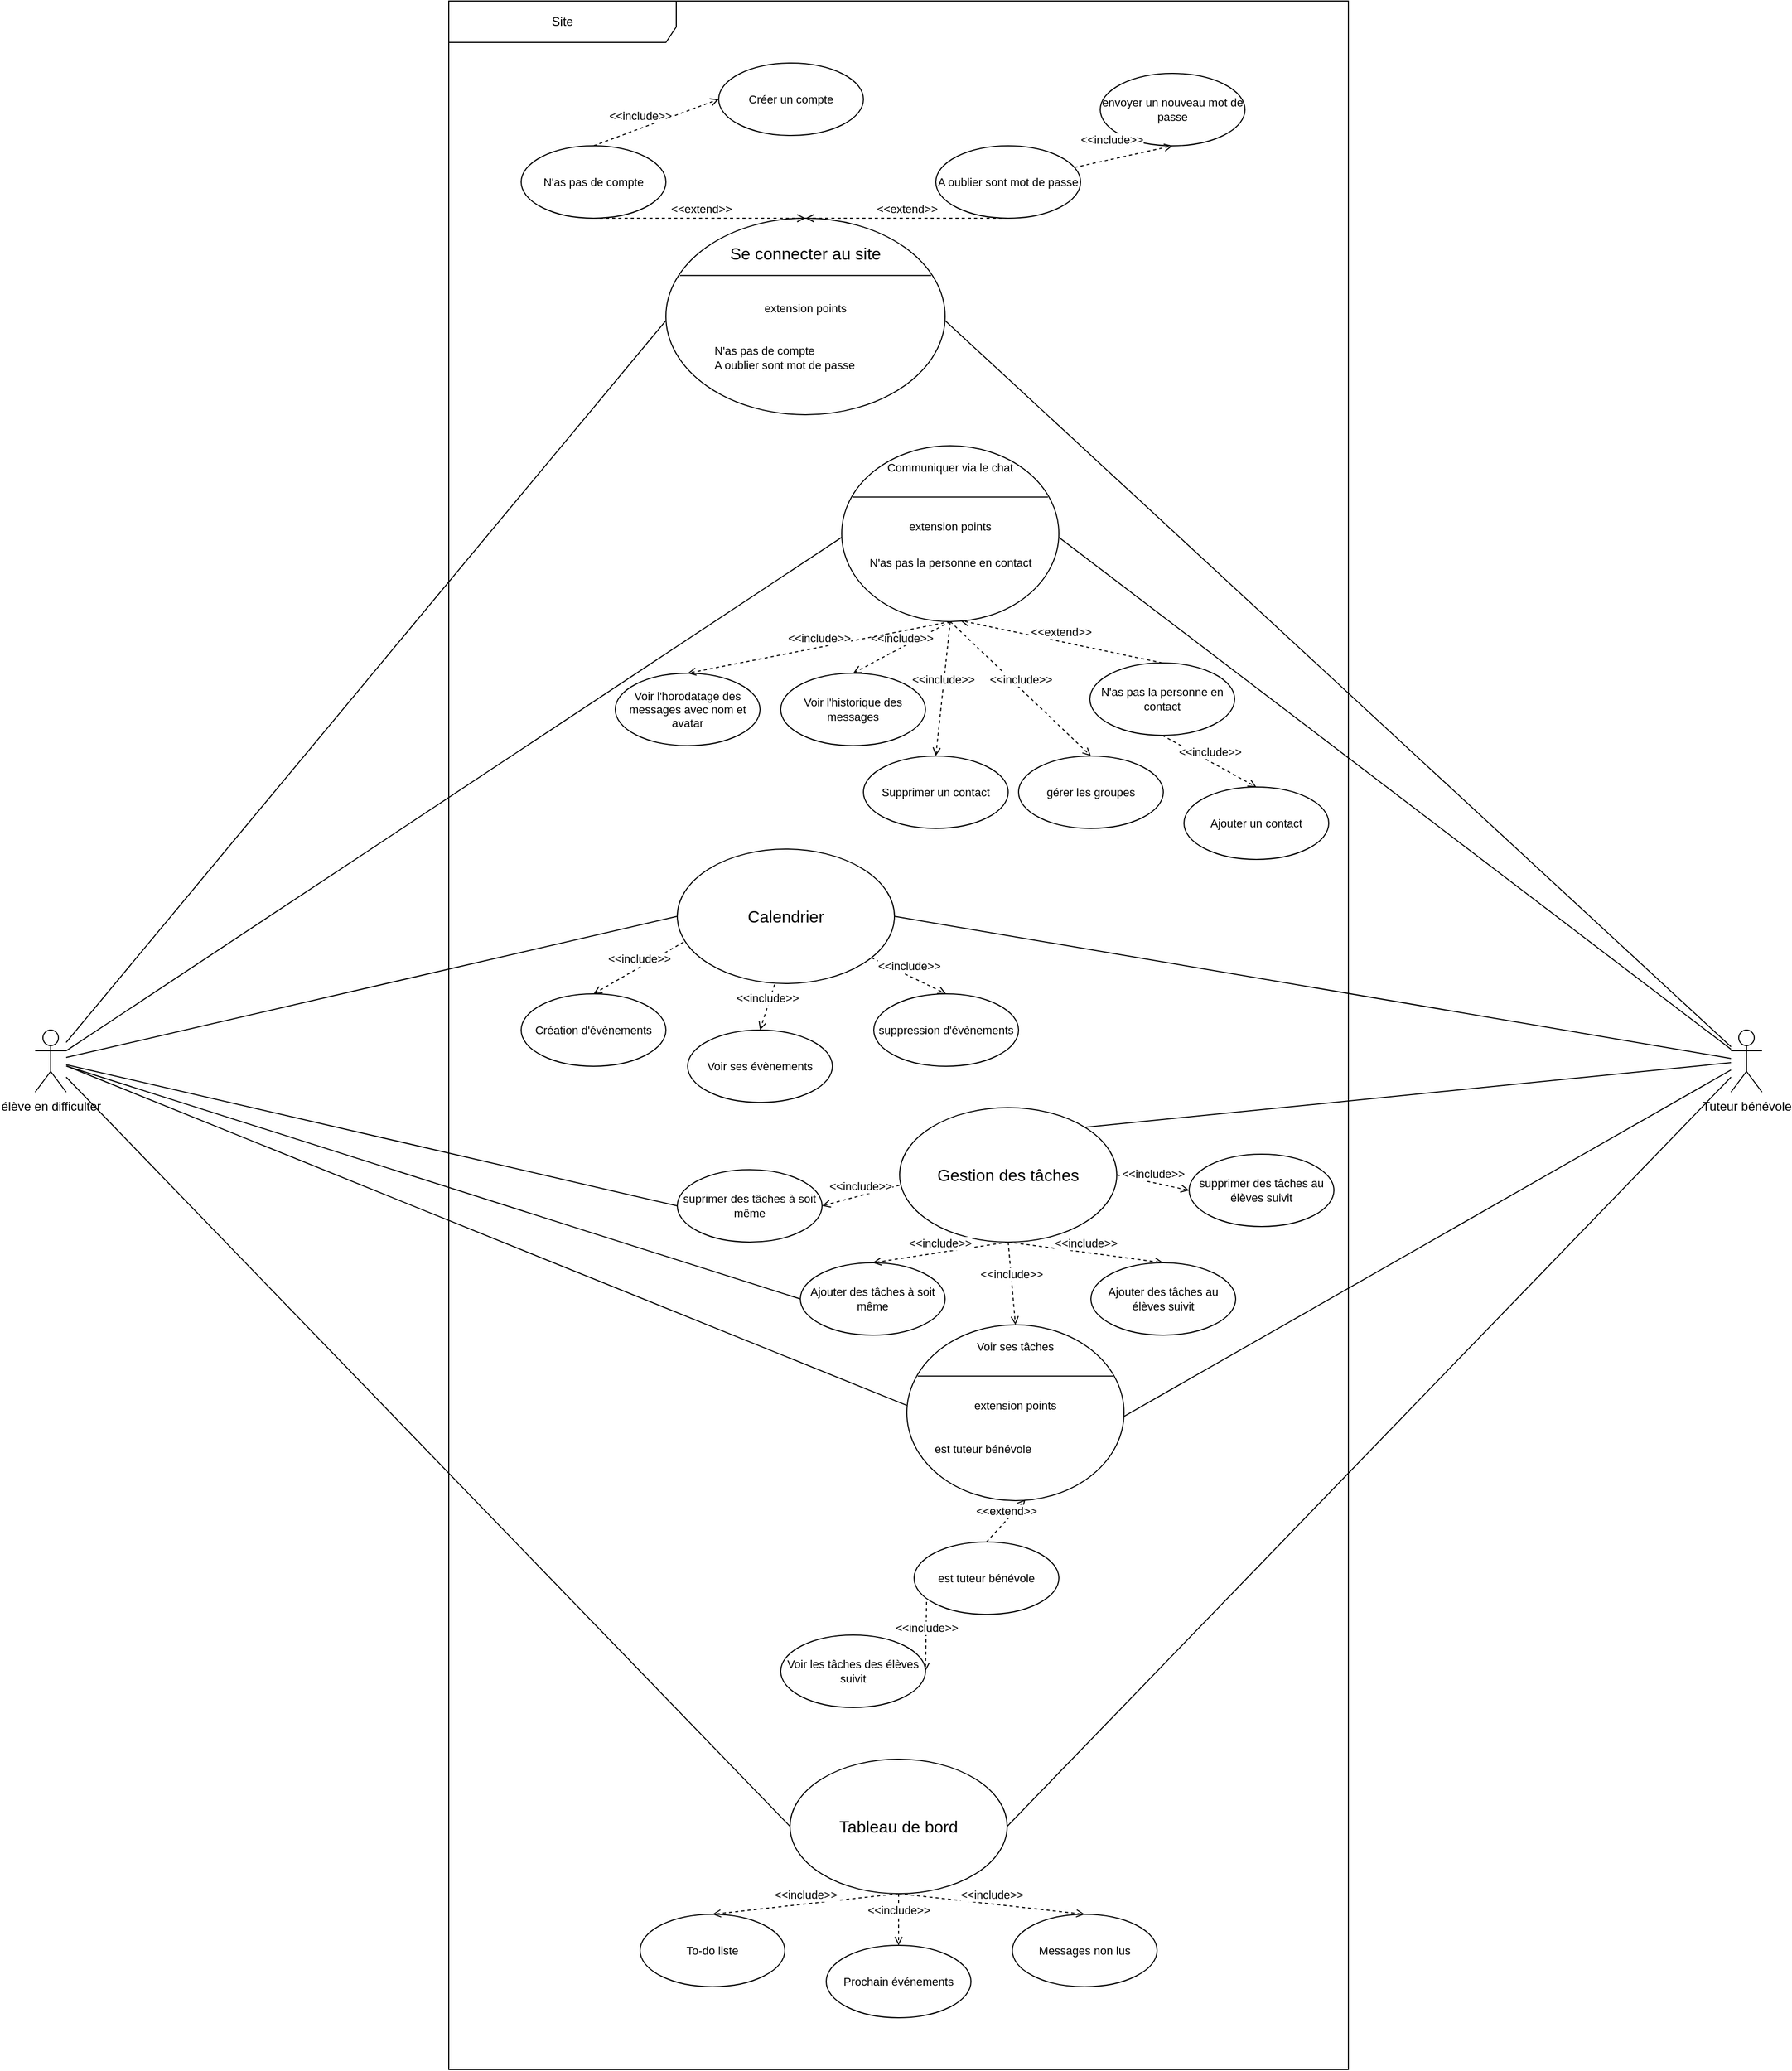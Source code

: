 <mxfile version="21.6.5" type="github">
  <diagram name="Page-1" id="kGMyGou1nUePbA4EINrC">
    <mxGraphModel dx="7209" dy="8065" grid="1" gridSize="10" guides="1" tooltips="1" connect="1" arrows="1" fold="1" page="1" pageScale="1" pageWidth="827" pageHeight="1169" math="0" shadow="0">
      <root>
        <mxCell id="0" />
        <mxCell id="1" parent="0" />
        <mxCell id="mz7fUr0vwj-igbSiduvv-72" style="edgeStyle=none;shape=connector;rounded=0;orthogonalLoop=1;jettySize=auto;html=1;labelBackgroundColor=default;strokeColor=default;fontFamily=Helvetica;fontSize=11;fontColor=default;endArrow=none;endFill=0;entryX=0;entryY=0.75;entryDx=0;entryDy=0;" parent="1" source="mz7fUr0vwj-igbSiduvv-27" target="mz7fUr0vwj-igbSiduvv-77" edge="1">
          <mxGeometry relative="1" as="geometry" />
        </mxCell>
        <mxCell id="mz7fUr0vwj-igbSiduvv-88" style="edgeStyle=none;shape=connector;rounded=0;orthogonalLoop=1;jettySize=auto;html=1;labelBackgroundColor=default;strokeColor=default;fontFamily=Helvetica;fontSize=11;fontColor=default;endArrow=none;endFill=0;entryX=0;entryY=0.75;entryDx=0;entryDy=0;" parent="1" source="mz7fUr0vwj-igbSiduvv-27" target="mz7fUr0vwj-igbSiduvv-98" edge="1">
          <mxGeometry relative="1" as="geometry">
            <mxPoint x="-4521" y="-6325" as="targetPoint" />
          </mxGeometry>
        </mxCell>
        <mxCell id="mz7fUr0vwj-igbSiduvv-108" style="edgeStyle=none;shape=connector;rounded=0;orthogonalLoop=1;jettySize=auto;html=1;entryX=0;entryY=0.5;entryDx=0;entryDy=0;labelBackgroundColor=default;strokeColor=default;fontFamily=Helvetica;fontSize=11;fontColor=default;endArrow=none;endFill=0;" parent="1" source="mz7fUr0vwj-igbSiduvv-27" target="mz7fUr0vwj-igbSiduvv-107" edge="1">
          <mxGeometry relative="1" as="geometry" />
        </mxCell>
        <mxCell id="mz7fUr0vwj-igbSiduvv-115" style="edgeStyle=none;shape=connector;rounded=0;orthogonalLoop=1;jettySize=auto;html=1;entryX=0;entryY=0.5;entryDx=0;entryDy=0;labelBackgroundColor=default;strokeColor=default;fontFamily=Helvetica;fontSize=11;fontColor=default;endArrow=none;endFill=0;" parent="1" source="mz7fUr0vwj-igbSiduvv-27" target="mz7fUr0vwj-igbSiduvv-123" edge="1">
          <mxGeometry relative="1" as="geometry" />
        </mxCell>
        <mxCell id="mz7fUr0vwj-igbSiduvv-131" style="edgeStyle=none;shape=connector;rounded=0;orthogonalLoop=1;jettySize=auto;html=1;entryX=0;entryY=0.5;entryDx=0;entryDy=0;labelBackgroundColor=default;strokeColor=default;fontFamily=Helvetica;fontSize=11;fontColor=default;endArrow=none;endFill=0;" parent="1" source="mz7fUr0vwj-igbSiduvv-27" target="mz7fUr0vwj-igbSiduvv-126" edge="1">
          <mxGeometry relative="1" as="geometry" />
        </mxCell>
        <mxCell id="PtBrqgCSeQPrA5Cdtxjb-3" style="edgeStyle=none;rounded=0;orthogonalLoop=1;jettySize=auto;html=1;entryX=0;entryY=0.5;entryDx=0;entryDy=0;endArrow=none;endFill=0;" parent="1" source="mz7fUr0vwj-igbSiduvv-27" target="7Gyq6XEsd6AoXlAxy5yO-7" edge="1">
          <mxGeometry relative="1" as="geometry" />
        </mxCell>
        <mxCell id="mz7fUr0vwj-igbSiduvv-27" value="élève en difficulter" style="shape=umlActor;verticalLabelPosition=bottom;verticalAlign=top;html=1;" parent="1" vertex="1">
          <mxGeometry x="-5391" y="-5965" width="30" height="60" as="geometry" />
        </mxCell>
        <mxCell id="mz7fUr0vwj-igbSiduvv-29" value="&lt;div&gt;Site&lt;/div&gt;" style="shape=umlFrame;whiteSpace=wrap;html=1;pointerEvents=0;width=220;height=40;connectable=0;" parent="1" vertex="1">
          <mxGeometry x="-4991" y="-6960" width="870" height="2000" as="geometry" />
        </mxCell>
        <mxCell id="mz7fUr0vwj-igbSiduvv-73" style="edgeStyle=none;shape=connector;rounded=0;orthogonalLoop=1;jettySize=auto;html=1;entryX=1;entryY=0.75;entryDx=0;entryDy=0;labelBackgroundColor=default;strokeColor=default;fontFamily=Helvetica;fontSize=11;fontColor=default;endArrow=none;endFill=0;" parent="1" source="mz7fUr0vwj-igbSiduvv-30" target="mz7fUr0vwj-igbSiduvv-77" edge="1">
          <mxGeometry relative="1" as="geometry" />
        </mxCell>
        <mxCell id="mz7fUr0vwj-igbSiduvv-89" style="edgeStyle=none;shape=connector;rounded=0;orthogonalLoop=1;jettySize=auto;html=1;entryX=1;entryY=0.75;entryDx=0;entryDy=0;labelBackgroundColor=default;strokeColor=default;fontFamily=Helvetica;fontSize=11;fontColor=default;endArrow=none;endFill=0;" parent="1" source="mz7fUr0vwj-igbSiduvv-30" target="mz7fUr0vwj-igbSiduvv-98" edge="1">
          <mxGeometry relative="1" as="geometry">
            <mxPoint x="-4381" y="-6325" as="targetPoint" />
          </mxGeometry>
        </mxCell>
        <mxCell id="mz7fUr0vwj-igbSiduvv-109" style="edgeStyle=none;shape=connector;rounded=0;orthogonalLoop=1;jettySize=auto;html=1;entryX=1;entryY=0.5;entryDx=0;entryDy=0;labelBackgroundColor=default;strokeColor=default;fontFamily=Helvetica;fontSize=11;fontColor=default;endArrow=none;endFill=0;" parent="1" source="mz7fUr0vwj-igbSiduvv-30" target="mz7fUr0vwj-igbSiduvv-107" edge="1">
          <mxGeometry relative="1" as="geometry" />
        </mxCell>
        <mxCell id="mz7fUr0vwj-igbSiduvv-132" style="edgeStyle=none;shape=connector;rounded=0;orthogonalLoop=1;jettySize=auto;html=1;entryX=1;entryY=0.5;entryDx=0;entryDy=0;labelBackgroundColor=default;strokeColor=default;fontFamily=Helvetica;fontSize=11;fontColor=default;endArrow=none;endFill=0;" parent="1" source="mz7fUr0vwj-igbSiduvv-30" target="mz7fUr0vwj-igbSiduvv-126" edge="1">
          <mxGeometry relative="1" as="geometry" />
        </mxCell>
        <mxCell id="7Gyq6XEsd6AoXlAxy5yO-11" style="rounded=0;orthogonalLoop=1;jettySize=auto;html=1;entryX=1;entryY=0.75;entryDx=0;entryDy=0;endArrow=none;endFill=0;" parent="1" source="mz7fUr0vwj-igbSiduvv-30" target="7Gyq6XEsd6AoXlAxy5yO-15" edge="1">
          <mxGeometry relative="1" as="geometry">
            <mxPoint x="-4380" y="-5605" as="targetPoint" />
          </mxGeometry>
        </mxCell>
        <mxCell id="PtBrqgCSeQPrA5Cdtxjb-2" style="edgeStyle=none;rounded=0;orthogonalLoop=1;jettySize=auto;html=1;entryX=1;entryY=0;entryDx=0;entryDy=0;endArrow=none;endFill=0;" parent="1" source="mz7fUr0vwj-igbSiduvv-30" target="mz7fUr0vwj-igbSiduvv-114" edge="1">
          <mxGeometry relative="1" as="geometry" />
        </mxCell>
        <mxCell id="mz7fUr0vwj-igbSiduvv-30" value="Tuteur bénévole" style="shape=umlActor;verticalLabelPosition=bottom;verticalAlign=top;html=1;" parent="1" vertex="1">
          <mxGeometry x="-3751" y="-5965" width="30" height="60" as="geometry" />
        </mxCell>
        <mxCell id="mz7fUr0vwj-igbSiduvv-71" value="N&#39;as pas de compte" style="ellipse;whiteSpace=wrap;html=1;fontFamily=Helvetica;fontSize=11;fontColor=default;" parent="1" vertex="1">
          <mxGeometry x="-4921" y="-6820" width="140" height="70" as="geometry" />
        </mxCell>
        <mxCell id="mz7fUr0vwj-igbSiduvv-74" value="" style="shape=ellipse;container=1;horizontal=1;horizontalStack=0;resizeParent=1;resizeParentMax=0;resizeLast=0;html=1;dashed=0;collapsible=0;fontFamily=Helvetica;fontSize=11;fontColor=default;" parent="1" vertex="1">
          <mxGeometry x="-4781" y="-6750" width="270" height="190" as="geometry" />
        </mxCell>
        <mxCell id="mz7fUr0vwj-igbSiduvv-75" value="&lt;div style=&quot;font-size: 16px;&quot;&gt;Se connecter au site&lt;br style=&quot;font-size: 16px;&quot;&gt;&lt;/div&gt;" style="html=1;strokeColor=none;fillColor=none;align=center;verticalAlign=middle;rotatable=0;whiteSpace=wrap;fontFamily=Helvetica;fontSize=16;fontColor=default;" parent="mz7fUr0vwj-igbSiduvv-74" vertex="1">
          <mxGeometry y="10" width="270" height="47.5" as="geometry" />
        </mxCell>
        <mxCell id="mz7fUr0vwj-igbSiduvv-76" value="" style="line;strokeWidth=1;fillColor=none;rotatable=0;labelPosition=right;points=[];portConstraint=eastwest;dashed=0;resizeWidth=1;fontFamily=Helvetica;fontSize=11;fontColor=default;" parent="mz7fUr0vwj-igbSiduvv-74" vertex="1">
          <mxGeometry x="13.5" y="47.5" width="243.0" height="15.833" as="geometry" />
        </mxCell>
        <mxCell id="mz7fUr0vwj-igbSiduvv-77" value="extension points" style="text;html=1;align=center;verticalAlign=middle;rotatable=0;fillColor=none;strokeColor=none;whiteSpace=wrap;fontSize=11;fontFamily=Helvetica;fontColor=default;" parent="mz7fUr0vwj-igbSiduvv-74" vertex="1">
          <mxGeometry y="63.333" width="270" height="47.5" as="geometry" />
        </mxCell>
        <mxCell id="mz7fUr0vwj-igbSiduvv-78" value="&lt;div&gt;N&#39;as pas de compte&lt;/div&gt;&lt;div&gt;A oublier sont mot de passe&lt;br&gt;&lt;/div&gt;" style="text;html=1;align=left;verticalAlign=middle;rotatable=0;spacingLeft=25;fillColor=none;strokeColor=none;whiteSpace=wrap;fontSize=11;fontFamily=Helvetica;fontColor=default;" parent="mz7fUr0vwj-igbSiduvv-74" vertex="1">
          <mxGeometry x="20" y="110.83" width="240" height="47.5" as="geometry" />
        </mxCell>
        <mxCell id="mz7fUr0vwj-igbSiduvv-82" value="&amp;lt;&amp;lt;extend&amp;gt;&amp;gt;" style="html=1;verticalAlign=bottom;labelBackgroundColor=default;endArrow=open;endFill=0;dashed=1;rounded=0;strokeColor=default;fontFamily=Helvetica;fontSize=11;fontColor=default;shape=connector;exitX=0.5;exitY=1;exitDx=0;exitDy=0;" parent="1" source="mz7fUr0vwj-igbSiduvv-71" edge="1">
          <mxGeometry x="0.013" width="160" relative="1" as="geometry">
            <mxPoint x="-4951" y="-6550" as="sourcePoint" />
            <mxPoint x="-4646" y="-6750" as="targetPoint" />
            <mxPoint as="offset" />
          </mxGeometry>
        </mxCell>
        <mxCell id="mz7fUr0vwj-igbSiduvv-83" value="&amp;lt;&amp;lt;include&amp;gt;&amp;gt;" style="html=1;verticalAlign=bottom;labelBackgroundColor=default;endArrow=open;endFill=0;dashed=1;rounded=0;strokeColor=default;fontFamily=Helvetica;fontSize=11;fontColor=default;shape=connector;exitX=0.5;exitY=0;exitDx=0;exitDy=0;entryX=0;entryY=0.5;entryDx=0;entryDy=0;" parent="1" source="mz7fUr0vwj-igbSiduvv-71" target="mz7fUr0vwj-igbSiduvv-84" edge="1">
          <mxGeometry x="-0.232" y="3" width="160" relative="1" as="geometry">
            <mxPoint x="-4691" y="-6830" as="sourcePoint" />
            <mxPoint x="-4631" y="-6950" as="targetPoint" />
            <mxPoint as="offset" />
          </mxGeometry>
        </mxCell>
        <mxCell id="mz7fUr0vwj-igbSiduvv-84" value="Créer un compte" style="ellipse;whiteSpace=wrap;html=1;fontFamily=Helvetica;fontSize=11;fontColor=default;" parent="1" vertex="1">
          <mxGeometry x="-4730" y="-6900" width="140" height="70" as="geometry" />
        </mxCell>
        <mxCell id="mz7fUr0vwj-igbSiduvv-85" value="A oublier sont mot de passe" style="ellipse;whiteSpace=wrap;html=1;fontFamily=Helvetica;fontSize=11;fontColor=default;" parent="1" vertex="1">
          <mxGeometry x="-4520" y="-6820" width="140" height="70" as="geometry" />
        </mxCell>
        <mxCell id="mz7fUr0vwj-igbSiduvv-86" value="&amp;lt;&amp;lt;extend&amp;gt;&amp;gt;" style="html=1;verticalAlign=bottom;labelBackgroundColor=default;endArrow=open;endFill=0;dashed=1;rounded=0;strokeColor=default;fontFamily=Helvetica;fontSize=11;fontColor=default;shape=connector;entryX=0.5;entryY=0;entryDx=0;entryDy=0;exitX=0.5;exitY=1;exitDx=0;exitDy=0;" parent="1" source="mz7fUr0vwj-igbSiduvv-85" target="mz7fUr0vwj-igbSiduvv-74" edge="1">
          <mxGeometry width="160" relative="1" as="geometry">
            <mxPoint x="-4531" y="-6790" as="sourcePoint" />
            <mxPoint x="-4500" y="-6726" as="targetPoint" />
          </mxGeometry>
        </mxCell>
        <mxCell id="mz7fUr0vwj-igbSiduvv-90" value="N&#39;as pas la personne en contact" style="ellipse;whiteSpace=wrap;html=1;fontFamily=Helvetica;fontSize=11;fontColor=default;" parent="1" vertex="1">
          <mxGeometry x="-4371" y="-6320" width="140" height="70" as="geometry" />
        </mxCell>
        <mxCell id="mz7fUr0vwj-igbSiduvv-91" value="Voir l&#39;historique des messages" style="ellipse;whiteSpace=wrap;html=1;fontFamily=Helvetica;fontSize=11;fontColor=default;" parent="1" vertex="1">
          <mxGeometry x="-4670" y="-6310" width="140" height="70" as="geometry" />
        </mxCell>
        <mxCell id="mz7fUr0vwj-igbSiduvv-92" value="&amp;lt;&amp;lt;include&amp;gt;&amp;gt;" style="html=1;verticalAlign=bottom;labelBackgroundColor=default;endArrow=open;endFill=0;dashed=1;rounded=0;strokeColor=default;fontFamily=Helvetica;fontSize=11;fontColor=default;shape=connector;exitX=0.5;exitY=1;exitDx=0;exitDy=0;entryX=0.5;entryY=0;entryDx=0;entryDy=0;" parent="1" source="mz7fUr0vwj-igbSiduvv-95" target="mz7fUr0vwj-igbSiduvv-91" edge="1">
          <mxGeometry width="160" relative="1" as="geometry">
            <mxPoint x="-4501" y="-6410" as="sourcePoint" />
            <mxPoint x="-4471" y="-6320" as="targetPoint" />
          </mxGeometry>
        </mxCell>
        <mxCell id="mz7fUr0vwj-igbSiduvv-93" value="&amp;lt;&amp;lt;extend&amp;gt;&amp;gt;" style="html=1;verticalAlign=bottom;labelBackgroundColor=default;endArrow=open;endFill=0;dashed=1;rounded=0;strokeColor=default;fontFamily=Helvetica;fontSize=11;fontColor=default;shape=connector;exitX=0.5;exitY=0;exitDx=0;exitDy=0;entryX=0.546;entryY=0.994;entryDx=0;entryDy=0;entryPerimeter=0;" parent="1" source="mz7fUr0vwj-igbSiduvv-90" target="mz7fUr0vwj-igbSiduvv-95" edge="1">
          <mxGeometry width="160" relative="1" as="geometry">
            <mxPoint x="-4451" y="-6350" as="sourcePoint" />
            <mxPoint x="-4501" y="-6410" as="targetPoint" />
          </mxGeometry>
        </mxCell>
        <mxCell id="mz7fUr0vwj-igbSiduvv-94" value="Ajouter un contact" style="ellipse;whiteSpace=wrap;html=1;fontFamily=Helvetica;fontSize=11;fontColor=default;" parent="1" vertex="1">
          <mxGeometry x="-4280" y="-6200" width="140" height="70" as="geometry" />
        </mxCell>
        <mxCell id="mz7fUr0vwj-igbSiduvv-95" value="" style="shape=ellipse;container=1;horizontal=1;horizontalStack=0;resizeParent=1;resizeParentMax=0;resizeLast=0;html=1;dashed=0;collapsible=0;fontFamily=Helvetica;fontSize=11;fontColor=default;" parent="1" vertex="1">
          <mxGeometry x="-4611" y="-6530" width="210" height="170" as="geometry" />
        </mxCell>
        <mxCell id="mz7fUr0vwj-igbSiduvv-96" value="Communiquer via le chat" style="html=1;strokeColor=none;fillColor=none;align=center;verticalAlign=middle;rotatable=0;whiteSpace=wrap;fontFamily=Helvetica;fontSize=11;fontColor=default;" parent="mz7fUr0vwj-igbSiduvv-95" vertex="1">
          <mxGeometry width="210" height="42.5" as="geometry" />
        </mxCell>
        <mxCell id="mz7fUr0vwj-igbSiduvv-97" value="" style="line;strokeWidth=1;fillColor=none;rotatable=0;labelPosition=right;points=[];portConstraint=eastwest;dashed=0;resizeWidth=1;fontFamily=Helvetica;fontSize=11;fontColor=default;" parent="mz7fUr0vwj-igbSiduvv-95" vertex="1">
          <mxGeometry x="10.5" y="42.5" width="189" height="14.167" as="geometry" />
        </mxCell>
        <mxCell id="mz7fUr0vwj-igbSiduvv-98" value="extension points" style="text;html=1;align=center;verticalAlign=middle;rotatable=0;fillColor=none;strokeColor=none;whiteSpace=wrap;fontSize=11;fontFamily=Helvetica;fontColor=default;" parent="mz7fUr0vwj-igbSiduvv-95" vertex="1">
          <mxGeometry y="56.667" width="210" height="42.5" as="geometry" />
        </mxCell>
        <mxCell id="mz7fUr0vwj-igbSiduvv-99" value="&lt;div&gt;N&#39;as pas la personne en contact&lt;/div&gt;&lt;div&gt;&lt;br&gt;&lt;/div&gt;" style="text;html=1;align=left;verticalAlign=middle;rotatable=0;spacingLeft=25;fillColor=none;strokeColor=none;whiteSpace=wrap;fontSize=11;fontFamily=Helvetica;fontColor=default;" parent="mz7fUr0vwj-igbSiduvv-95" vertex="1">
          <mxGeometry y="99.167" width="210" height="42.5" as="geometry" />
        </mxCell>
        <mxCell id="mz7fUr0vwj-igbSiduvv-100" value="&amp;lt;&amp;lt;include&amp;gt;&amp;gt;" style="html=1;verticalAlign=bottom;labelBackgroundColor=default;endArrow=open;endFill=0;dashed=1;rounded=0;strokeColor=default;fontFamily=Helvetica;fontSize=11;fontColor=default;shape=connector;exitX=0.5;exitY=1;exitDx=0;exitDy=0;entryX=0.5;entryY=0;entryDx=0;entryDy=0;" parent="1" source="mz7fUr0vwj-igbSiduvv-90" target="mz7fUr0vwj-igbSiduvv-94" edge="1">
          <mxGeometry width="160" relative="1" as="geometry">
            <mxPoint x="-4356" y="-6195" as="sourcePoint" />
            <mxPoint x="-4461" y="-6105" as="targetPoint" />
          </mxGeometry>
        </mxCell>
        <mxCell id="mz7fUr0vwj-igbSiduvv-102" value="Supprimer un contact" style="ellipse;whiteSpace=wrap;html=1;fontFamily=Helvetica;fontSize=11;fontColor=default;" parent="1" vertex="1">
          <mxGeometry x="-4590" y="-6230" width="140" height="70" as="geometry" />
        </mxCell>
        <mxCell id="mz7fUr0vwj-igbSiduvv-103" value="&amp;lt;&amp;lt;include&amp;gt;&amp;gt;" style="html=1;verticalAlign=bottom;labelBackgroundColor=default;endArrow=open;endFill=0;dashed=1;rounded=0;strokeColor=default;fontFamily=Helvetica;fontSize=11;fontColor=default;shape=connector;exitX=0.5;exitY=1;exitDx=0;exitDy=0;entryX=0.5;entryY=0;entryDx=0;entryDy=0;" parent="1" source="mz7fUr0vwj-igbSiduvv-95" target="mz7fUr0vwj-igbSiduvv-102" edge="1">
          <mxGeometry width="160" relative="1" as="geometry">
            <mxPoint x="-4271" y="-6240" as="sourcePoint" />
            <mxPoint x="-4461" y="-6250" as="targetPoint" />
          </mxGeometry>
        </mxCell>
        <mxCell id="mz7fUr0vwj-igbSiduvv-107" value="Calendrier" style="ellipse;whiteSpace=wrap;html=1;fontFamily=Helvetica;fontSize=16;fontColor=default;" parent="1" vertex="1">
          <mxGeometry x="-4770" y="-6140" width="210" height="130" as="geometry" />
        </mxCell>
        <mxCell id="mz7fUr0vwj-igbSiduvv-110" value="&lt;div&gt;Création d&#39;évènements&lt;/div&gt;" style="ellipse;whiteSpace=wrap;html=1;fontFamily=Helvetica;fontSize=11;fontColor=default;" parent="1" vertex="1">
          <mxGeometry x="-4921" y="-6000" width="140" height="70" as="geometry" />
        </mxCell>
        <mxCell id="mz7fUr0vwj-igbSiduvv-111" value="&amp;lt;&amp;lt;include&amp;gt;&amp;gt;" style="html=1;verticalAlign=bottom;labelBackgroundColor=default;endArrow=open;endFill=0;dashed=1;rounded=0;strokeColor=default;fontFamily=Helvetica;fontSize=11;fontColor=default;shape=connector;exitX=0.029;exitY=0.692;exitDx=0;exitDy=0;entryX=0.5;entryY=0;entryDx=0;entryDy=0;exitPerimeter=0;" parent="1" source="mz7fUr0vwj-igbSiduvv-107" target="mz7fUr0vwj-igbSiduvv-110" edge="1">
          <mxGeometry x="-0.004" width="160" relative="1" as="geometry">
            <mxPoint x="-4956" y="-5816" as="sourcePoint" />
            <mxPoint x="-4941" y="-5770" as="targetPoint" />
            <mxPoint as="offset" />
          </mxGeometry>
        </mxCell>
        <mxCell id="mz7fUr0vwj-igbSiduvv-114" value="Gestion des tâches" style="ellipse;whiteSpace=wrap;html=1;fontFamily=Helvetica;fontSize=16;fontColor=default;" parent="1" vertex="1">
          <mxGeometry x="-4555" y="-5890" width="210" height="130" as="geometry" />
        </mxCell>
        <mxCell id="mz7fUr0vwj-igbSiduvv-122" value="&amp;lt;&amp;lt;include&amp;gt;&amp;gt;" style="html=1;verticalAlign=bottom;labelBackgroundColor=default;endArrow=open;endFill=0;dashed=1;rounded=0;strokeColor=default;fontFamily=Helvetica;fontSize=11;fontColor=default;shape=connector;entryX=0.5;entryY=0;entryDx=0;entryDy=0;exitX=0.5;exitY=1;exitDx=0;exitDy=0;" parent="1" source="mz7fUr0vwj-igbSiduvv-114" target="mz7fUr0vwj-igbSiduvv-124" edge="1">
          <mxGeometry width="160" relative="1" as="geometry">
            <mxPoint x="-4550" y="-5550" as="sourcePoint" />
            <mxPoint x="-4155.0" y="-5630" as="targetPoint" />
          </mxGeometry>
        </mxCell>
        <mxCell id="mz7fUr0vwj-igbSiduvv-123" value="Ajouter des tâches à soit même" style="ellipse;whiteSpace=wrap;html=1;fontFamily=Helvetica;fontSize=11;fontColor=default;" parent="1" vertex="1">
          <mxGeometry x="-4651" y="-5740" width="140" height="70" as="geometry" />
        </mxCell>
        <mxCell id="mz7fUr0vwj-igbSiduvv-124" value="Ajouter des tâches au élèves suivit" style="ellipse;whiteSpace=wrap;html=1;fontFamily=Helvetica;fontSize=11;fontColor=default;" parent="1" vertex="1">
          <mxGeometry x="-4370" y="-5740" width="140" height="70" as="geometry" />
        </mxCell>
        <mxCell id="mz7fUr0vwj-igbSiduvv-125" value="&amp;lt;&amp;lt;include&amp;gt;&amp;gt;" style="html=1;verticalAlign=bottom;labelBackgroundColor=default;endArrow=open;endFill=0;dashed=1;rounded=0;strokeColor=default;fontFamily=Helvetica;fontSize=11;fontColor=default;shape=connector;entryX=0.5;entryY=0;entryDx=0;entryDy=0;exitX=0.5;exitY=1;exitDx=0;exitDy=0;" parent="1" source="mz7fUr0vwj-igbSiduvv-114" target="mz7fUr0vwj-igbSiduvv-123" edge="1">
          <mxGeometry width="160" relative="1" as="geometry">
            <mxPoint x="-4520" y="-5585" as="sourcePoint" />
            <mxPoint x="-4350" y="-5505" as="targetPoint" />
          </mxGeometry>
        </mxCell>
        <mxCell id="mz7fUr0vwj-igbSiduvv-126" value="Tableau de bord" style="ellipse;whiteSpace=wrap;html=1;fontFamily=Helvetica;fontSize=16;fontColor=default;" parent="1" vertex="1">
          <mxGeometry x="-4661" y="-5260" width="210" height="130" as="geometry" />
        </mxCell>
        <mxCell id="mz7fUr0vwj-igbSiduvv-133" value="To-do liste" style="ellipse;whiteSpace=wrap;html=1;fontFamily=Helvetica;fontSize=11;fontColor=default;" parent="1" vertex="1">
          <mxGeometry x="-4806" y="-5110" width="140" height="70" as="geometry" />
        </mxCell>
        <mxCell id="mz7fUr0vwj-igbSiduvv-134" value="&amp;lt;&amp;lt;include&amp;gt;&amp;gt;" style="html=1;verticalAlign=bottom;labelBackgroundColor=default;endArrow=open;endFill=0;dashed=1;rounded=0;strokeColor=default;fontFamily=Helvetica;fontSize=11;fontColor=default;shape=connector;entryX=0.5;entryY=0;entryDx=0;entryDy=0;exitX=0.5;exitY=1;exitDx=0;exitDy=0;" parent="1" source="mz7fUr0vwj-igbSiduvv-126" target="mz7fUr0vwj-igbSiduvv-133" edge="1">
          <mxGeometry width="160" relative="1" as="geometry">
            <mxPoint x="-4756" y="-5120" as="sourcePoint" />
            <mxPoint x="-4766" y="-5000" as="targetPoint" />
          </mxGeometry>
        </mxCell>
        <mxCell id="mz7fUr0vwj-igbSiduvv-135" value="Prochain événements" style="ellipse;whiteSpace=wrap;html=1;fontFamily=Helvetica;fontSize=11;fontColor=default;" parent="1" vertex="1">
          <mxGeometry x="-4626" y="-5080" width="140" height="70" as="geometry" />
        </mxCell>
        <mxCell id="mz7fUr0vwj-igbSiduvv-136" value="&amp;lt;&amp;lt;include&amp;gt;&amp;gt;" style="html=1;verticalAlign=bottom;labelBackgroundColor=default;endArrow=open;endFill=0;dashed=1;rounded=0;strokeColor=default;fontFamily=Helvetica;fontSize=11;fontColor=default;shape=connector;entryX=0.5;entryY=0;entryDx=0;entryDy=0;exitX=0.5;exitY=1;exitDx=0;exitDy=0;" parent="1" source="mz7fUr0vwj-igbSiduvv-126" target="mz7fUr0vwj-igbSiduvv-135" edge="1">
          <mxGeometry width="160" relative="1" as="geometry">
            <mxPoint x="-4621" y="-5090" as="sourcePoint" />
            <mxPoint x="-4631" y="-4970" as="targetPoint" />
          </mxGeometry>
        </mxCell>
        <mxCell id="mz7fUr0vwj-igbSiduvv-137" value="Messages non lus" style="ellipse;whiteSpace=wrap;html=1;fontFamily=Helvetica;fontSize=11;fontColor=default;" parent="1" vertex="1">
          <mxGeometry x="-4446" y="-5110" width="140" height="70" as="geometry" />
        </mxCell>
        <mxCell id="mz7fUr0vwj-igbSiduvv-138" value="&amp;lt;&amp;lt;include&amp;gt;&amp;gt;" style="html=1;verticalAlign=bottom;labelBackgroundColor=default;endArrow=open;endFill=0;dashed=1;rounded=0;strokeColor=default;fontFamily=Helvetica;fontSize=11;fontColor=default;shape=connector;entryX=0.5;entryY=0;entryDx=0;entryDy=0;exitX=0.5;exitY=1;exitDx=0;exitDy=0;" parent="1" source="mz7fUr0vwj-igbSiduvv-126" target="mz7fUr0vwj-igbSiduvv-137" edge="1">
          <mxGeometry width="160" relative="1" as="geometry">
            <mxPoint x="-4411" y="-5080" as="sourcePoint" />
            <mxPoint x="-4421" y="-4960" as="targetPoint" />
          </mxGeometry>
        </mxCell>
        <mxCell id="4Mpj3EFvp5IDbKv1Nh6n-1" value="envoyer un nouveau mot de passe" style="ellipse;whiteSpace=wrap;html=1;fontFamily=Helvetica;fontSize=11;fontColor=default;" parent="1" vertex="1">
          <mxGeometry x="-4361" y="-6890" width="140" height="70" as="geometry" />
        </mxCell>
        <mxCell id="4Mpj3EFvp5IDbKv1Nh6n-3" value="&amp;lt;&amp;lt;include&amp;gt;&amp;gt;" style="html=1;verticalAlign=bottom;labelBackgroundColor=default;endArrow=open;endFill=0;dashed=1;rounded=0;strokeColor=default;fontFamily=Helvetica;fontSize=11;fontColor=default;shape=connector;entryX=0.5;entryY=1;entryDx=0;entryDy=0;" parent="1" source="mz7fUr0vwj-igbSiduvv-85" target="4Mpj3EFvp5IDbKv1Nh6n-1" edge="1">
          <mxGeometry x="-0.191" y="10" width="160" relative="1" as="geometry">
            <mxPoint x="-4691" y="-6830" as="sourcePoint" />
            <mxPoint x="-4631" y="-6950" as="targetPoint" />
            <mxPoint as="offset" />
          </mxGeometry>
        </mxCell>
        <mxCell id="PegdvL3NnOvwOlasfFJZ-1" value="Voir l&#39;horodatage des messages avec nom et avatar" style="ellipse;whiteSpace=wrap;html=1;fontFamily=Helvetica;fontSize=11;fontColor=default;" parent="1" vertex="1">
          <mxGeometry x="-4830" y="-6310" width="140" height="70" as="geometry" />
        </mxCell>
        <mxCell id="PegdvL3NnOvwOlasfFJZ-2" value="&amp;lt;&amp;lt;include&amp;gt;&amp;gt;" style="html=1;verticalAlign=bottom;labelBackgroundColor=default;endArrow=open;endFill=0;dashed=1;rounded=0;strokeColor=default;fontFamily=Helvetica;fontSize=11;fontColor=default;shape=connector;exitX=0.5;exitY=1;exitDx=0;exitDy=0;entryX=0.5;entryY=0;entryDx=0;entryDy=0;" parent="1" source="mz7fUr0vwj-igbSiduvv-95" target="PegdvL3NnOvwOlasfFJZ-1" edge="1">
          <mxGeometry width="160" relative="1" as="geometry">
            <mxPoint x="-4611" y="-6370" as="sourcePoint" />
            <mxPoint x="-4705" y="-6320" as="targetPoint" />
          </mxGeometry>
        </mxCell>
        <mxCell id="PegdvL3NnOvwOlasfFJZ-3" value="Voir ses évènements" style="ellipse;whiteSpace=wrap;html=1;fontFamily=Helvetica;fontSize=11;fontColor=default;" parent="1" vertex="1">
          <mxGeometry x="-4760" y="-5965" width="140" height="70" as="geometry" />
        </mxCell>
        <mxCell id="PegdvL3NnOvwOlasfFJZ-4" value="&amp;lt;&amp;lt;include&amp;gt;&amp;gt;" style="html=1;verticalAlign=bottom;labelBackgroundColor=default;endArrow=open;endFill=0;dashed=1;rounded=0;strokeColor=default;fontFamily=Helvetica;fontSize=11;fontColor=default;shape=connector;exitX=0.448;exitY=1.008;exitDx=0;exitDy=0;entryX=0.5;entryY=0;entryDx=0;entryDy=0;exitPerimeter=0;" parent="1" source="mz7fUr0vwj-igbSiduvv-107" target="PegdvL3NnOvwOlasfFJZ-3" edge="1">
          <mxGeometry width="160" relative="1" as="geometry">
            <mxPoint x="-4490.09" y="-5999.96" as="sourcePoint" />
            <mxPoint x="-4577.09" y="-5949.96" as="targetPoint" />
            <mxPoint as="offset" />
          </mxGeometry>
        </mxCell>
        <mxCell id="7Gyq6XEsd6AoXlAxy5yO-1" value="suppression d&#39;évènements" style="ellipse;whiteSpace=wrap;html=1;fontFamily=Helvetica;fontSize=11;fontColor=default;" parent="1" vertex="1">
          <mxGeometry x="-4580" y="-6000" width="140" height="70" as="geometry" />
        </mxCell>
        <mxCell id="7Gyq6XEsd6AoXlAxy5yO-2" value="&amp;lt;&amp;lt;include&amp;gt;&amp;gt;" style="html=1;verticalAlign=bottom;labelBackgroundColor=default;endArrow=open;endFill=0;dashed=1;rounded=0;strokeColor=default;fontFamily=Helvetica;fontSize=11;fontColor=default;shape=connector;entryX=0.5;entryY=0;entryDx=0;entryDy=0;" parent="1" source="mz7fUr0vwj-igbSiduvv-107" target="7Gyq6XEsd6AoXlAxy5yO-1" edge="1">
          <mxGeometry x="-0.004" width="160" relative="1" as="geometry">
            <mxPoint x="-4473" y="-6060" as="sourcePoint" />
            <mxPoint x="-4560" y="-6010" as="targetPoint" />
            <mxPoint as="offset" />
          </mxGeometry>
        </mxCell>
        <mxCell id="7Gyq6XEsd6AoXlAxy5yO-5" value="&amp;lt;&amp;lt;include&amp;gt;&amp;gt;" style="html=1;verticalAlign=bottom;labelBackgroundColor=default;endArrow=open;endFill=0;dashed=1;rounded=0;strokeColor=default;fontFamily=Helvetica;fontSize=11;fontColor=default;shape=connector;entryX=0.5;entryY=0;entryDx=0;entryDy=0;exitX=0.5;exitY=1;exitDx=0;exitDy=0;" parent="1" source="mz7fUr0vwj-igbSiduvv-114" target="7Gyq6XEsd6AoXlAxy5yO-13" edge="1">
          <mxGeometry width="160" relative="1" as="geometry">
            <mxPoint x="-4357.5" y="-5720" as="sourcePoint" />
            <mxPoint x="-4450" y="-5640" as="targetPoint" />
          </mxGeometry>
        </mxCell>
        <mxCell id="7Gyq6XEsd6AoXlAxy5yO-6" style="edgeStyle=none;shape=connector;rounded=0;orthogonalLoop=1;jettySize=auto;html=1;entryX=0;entryY=0.5;entryDx=0;entryDy=0;labelBackgroundColor=default;strokeColor=default;fontFamily=Helvetica;fontSize=11;fontColor=default;endArrow=none;endFill=0;" parent="1" target="7Gyq6XEsd6AoXlAxy5yO-15" edge="1">
          <mxGeometry relative="1" as="geometry">
            <mxPoint x="-5360" y="-5930" as="sourcePoint" />
            <mxPoint x="-4520" y="-5605" as="targetPoint" />
          </mxGeometry>
        </mxCell>
        <mxCell id="7Gyq6XEsd6AoXlAxy5yO-7" value="suprimer des tâches à soit même" style="ellipse;whiteSpace=wrap;html=1;fontFamily=Helvetica;fontSize=11;fontColor=default;" parent="1" vertex="1">
          <mxGeometry x="-4770" y="-5830" width="140" height="70" as="geometry" />
        </mxCell>
        <mxCell id="7Gyq6XEsd6AoXlAxy5yO-8" value="&amp;lt;&amp;lt;include&amp;gt;&amp;gt;" style="html=1;verticalAlign=bottom;labelBackgroundColor=default;endArrow=open;endFill=0;dashed=1;rounded=0;strokeColor=default;fontFamily=Helvetica;fontSize=11;fontColor=default;shape=connector;entryX=1;entryY=0.5;entryDx=0;entryDy=0;exitX=0;exitY=0.577;exitDx=0;exitDy=0;exitPerimeter=0;" parent="1" source="mz7fUr0vwj-igbSiduvv-114" target="7Gyq6XEsd6AoXlAxy5yO-7" edge="1">
          <mxGeometry width="160" relative="1" as="geometry">
            <mxPoint x="-4450" y="-5790" as="sourcePoint" />
            <mxPoint x="-4591" y="-5780" as="targetPoint" />
          </mxGeometry>
        </mxCell>
        <mxCell id="7Gyq6XEsd6AoXlAxy5yO-9" value="supprimer des tâches au élèves suivit" style="ellipse;whiteSpace=wrap;html=1;fontFamily=Helvetica;fontSize=11;fontColor=default;" parent="1" vertex="1">
          <mxGeometry x="-4275" y="-5845" width="140" height="70" as="geometry" />
        </mxCell>
        <mxCell id="7Gyq6XEsd6AoXlAxy5yO-10" value="&amp;lt;&amp;lt;include&amp;gt;&amp;gt;" style="html=1;verticalAlign=bottom;labelBackgroundColor=default;endArrow=open;endFill=0;dashed=1;rounded=0;strokeColor=default;fontFamily=Helvetica;fontSize=11;fontColor=default;shape=connector;entryX=0;entryY=0.5;entryDx=0;entryDy=0;exitX=1;exitY=0.5;exitDx=0;exitDy=0;" parent="1" source="mz7fUr0vwj-igbSiduvv-114" target="7Gyq6XEsd6AoXlAxy5yO-9" edge="1">
          <mxGeometry width="160" relative="1" as="geometry">
            <mxPoint x="-4380" y="-5895" as="sourcePoint" />
            <mxPoint x="-4220" y="-5885" as="targetPoint" />
          </mxGeometry>
        </mxCell>
        <mxCell id="7Gyq6XEsd6AoXlAxy5yO-12" value="" style="shape=ellipse;container=1;horizontal=1;horizontalStack=0;resizeParent=1;resizeParentMax=0;resizeLast=0;html=1;dashed=0;collapsible=0;fontFamily=Helvetica;fontSize=11;fontColor=default;" parent="1" vertex="1">
          <mxGeometry x="-4548" y="-5680" width="210" height="170" as="geometry" />
        </mxCell>
        <mxCell id="7Gyq6XEsd6AoXlAxy5yO-13" value="Voir ses tâches" style="html=1;strokeColor=none;fillColor=none;align=center;verticalAlign=middle;rotatable=0;whiteSpace=wrap;fontFamily=Helvetica;fontSize=11;fontColor=default;" parent="7Gyq6XEsd6AoXlAxy5yO-12" vertex="1">
          <mxGeometry width="210" height="42.5" as="geometry" />
        </mxCell>
        <mxCell id="7Gyq6XEsd6AoXlAxy5yO-14" value="" style="line;strokeWidth=1;fillColor=none;rotatable=0;labelPosition=right;points=[];portConstraint=eastwest;dashed=0;resizeWidth=1;fontFamily=Helvetica;fontSize=11;fontColor=default;" parent="7Gyq6XEsd6AoXlAxy5yO-12" vertex="1">
          <mxGeometry x="10.5" y="42.5" width="189" height="14.167" as="geometry" />
        </mxCell>
        <mxCell id="7Gyq6XEsd6AoXlAxy5yO-15" value="extension points" style="text;html=1;align=center;verticalAlign=middle;rotatable=0;fillColor=none;strokeColor=none;whiteSpace=wrap;fontSize=11;fontFamily=Helvetica;fontColor=default;" parent="7Gyq6XEsd6AoXlAxy5yO-12" vertex="1">
          <mxGeometry y="56.667" width="210" height="42.5" as="geometry" />
        </mxCell>
        <mxCell id="7Gyq6XEsd6AoXlAxy5yO-16" value="est tuteur bénévole" style="text;html=1;align=left;verticalAlign=middle;rotatable=0;spacingLeft=25;fillColor=none;strokeColor=none;whiteSpace=wrap;fontSize=11;fontFamily=Helvetica;fontColor=default;" parent="7Gyq6XEsd6AoXlAxy5yO-12" vertex="1">
          <mxGeometry y="99.167" width="210" height="42.5" as="geometry" />
        </mxCell>
        <mxCell id="7Gyq6XEsd6AoXlAxy5yO-17" value="est tuteur bénévole" style="ellipse;whiteSpace=wrap;html=1;fontFamily=Helvetica;fontSize=11;fontColor=default;" parent="1" vertex="1">
          <mxGeometry x="-4541" y="-5470" width="140" height="70" as="geometry" />
        </mxCell>
        <mxCell id="7Gyq6XEsd6AoXlAxy5yO-19" value="&amp;lt;&amp;lt;extend&amp;gt;&amp;gt;" style="html=1;verticalAlign=bottom;labelBackgroundColor=default;endArrow=open;endFill=0;dashed=1;rounded=0;strokeColor=default;fontFamily=Helvetica;fontSize=11;fontColor=default;shape=connector;exitX=0.5;exitY=0;exitDx=0;exitDy=0;entryX=0.546;entryY=0.994;entryDx=0;entryDy=0;entryPerimeter=0;" parent="1" source="7Gyq6XEsd6AoXlAxy5yO-17" target="7Gyq6XEsd6AoXlAxy5yO-12" edge="1">
          <mxGeometry width="160" relative="1" as="geometry">
            <mxPoint x="-4501" y="-5389" as="sourcePoint" />
            <mxPoint x="-4551" y="-5449" as="targetPoint" />
          </mxGeometry>
        </mxCell>
        <mxCell id="7Gyq6XEsd6AoXlAxy5yO-20" value="&amp;lt;&amp;lt;include&amp;gt;&amp;gt;" style="html=1;verticalAlign=bottom;labelBackgroundColor=default;endArrow=open;endFill=0;dashed=1;rounded=0;strokeColor=default;fontFamily=Helvetica;fontSize=11;fontColor=default;shape=connector;entryX=1;entryY=0.5;entryDx=0;entryDy=0;exitX=0.086;exitY=0.829;exitDx=0;exitDy=0;exitPerimeter=0;" parent="1" source="7Gyq6XEsd6AoXlAxy5yO-17" target="7Gyq6XEsd6AoXlAxy5yO-21" edge="1">
          <mxGeometry width="160" relative="1" as="geometry">
            <mxPoint x="-4710" y="-5519" as="sourcePoint" />
            <mxPoint x="-4460" y="-5410" as="targetPoint" />
          </mxGeometry>
        </mxCell>
        <mxCell id="7Gyq6XEsd6AoXlAxy5yO-21" value="Voir les tâches des élèves suivit" style="ellipse;whiteSpace=wrap;html=1;fontFamily=Helvetica;fontSize=11;fontColor=default;" parent="1" vertex="1">
          <mxGeometry x="-4670" y="-5380" width="140" height="70" as="geometry" />
        </mxCell>
        <mxCell id="7U0nr99SQte2n43MqbgJ-1" value="gérer les groupes" style="ellipse;whiteSpace=wrap;html=1;fontFamily=Helvetica;fontSize=11;fontColor=default;" vertex="1" parent="1">
          <mxGeometry x="-4440" y="-6230" width="140" height="70" as="geometry" />
        </mxCell>
        <mxCell id="7U0nr99SQte2n43MqbgJ-4" value="&amp;lt;&amp;lt;include&amp;gt;&amp;gt;" style="html=1;verticalAlign=bottom;labelBackgroundColor=default;endArrow=open;endFill=0;dashed=1;rounded=0;strokeColor=default;fontFamily=Helvetica;fontSize=11;fontColor=default;shape=connector;exitX=0.5;exitY=1;exitDx=0;exitDy=0;entryX=0.5;entryY=0;entryDx=0;entryDy=0;" edge="1" parent="1" source="mz7fUr0vwj-igbSiduvv-95" target="7U0nr99SQte2n43MqbgJ-1">
          <mxGeometry width="160" relative="1" as="geometry">
            <mxPoint x="-4416" y="-6330" as="sourcePoint" />
            <mxPoint x="-4430" y="-6200" as="targetPoint" />
          </mxGeometry>
        </mxCell>
      </root>
    </mxGraphModel>
  </diagram>
</mxfile>
